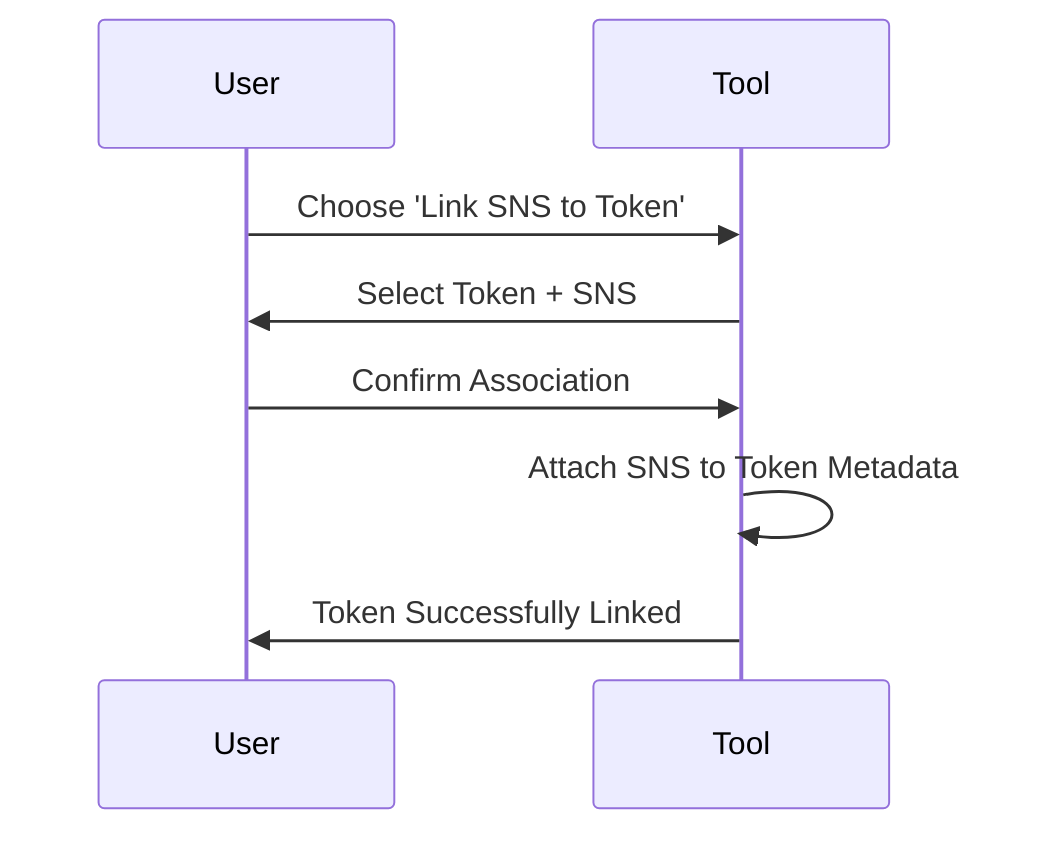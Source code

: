 sequenceDiagram
    participant User
    participant Tool
    User->>Tool: Choose 'Link SNS to Token'
    Tool->>User: Select Token + SNS
    User->>Tool: Confirm Association
    Tool->>Tool: Attach SNS to Token Metadata
    Tool->>User: Token Successfully Linked